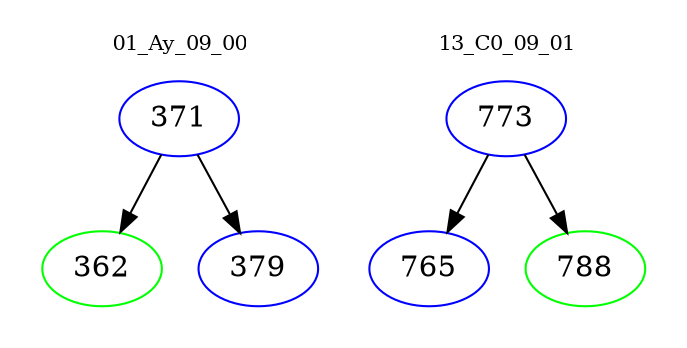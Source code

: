 digraph{
subgraph cluster_0 {
color = white
label = "01_Ay_09_00";
fontsize=10;
T0_371 [label="371", color="blue"]
T0_371 -> T0_362 [color="black"]
T0_362 [label="362", color="green"]
T0_371 -> T0_379 [color="black"]
T0_379 [label="379", color="blue"]
}
subgraph cluster_1 {
color = white
label = "13_C0_09_01";
fontsize=10;
T1_773 [label="773", color="blue"]
T1_773 -> T1_765 [color="black"]
T1_765 [label="765", color="blue"]
T1_773 -> T1_788 [color="black"]
T1_788 [label="788", color="green"]
}
}
